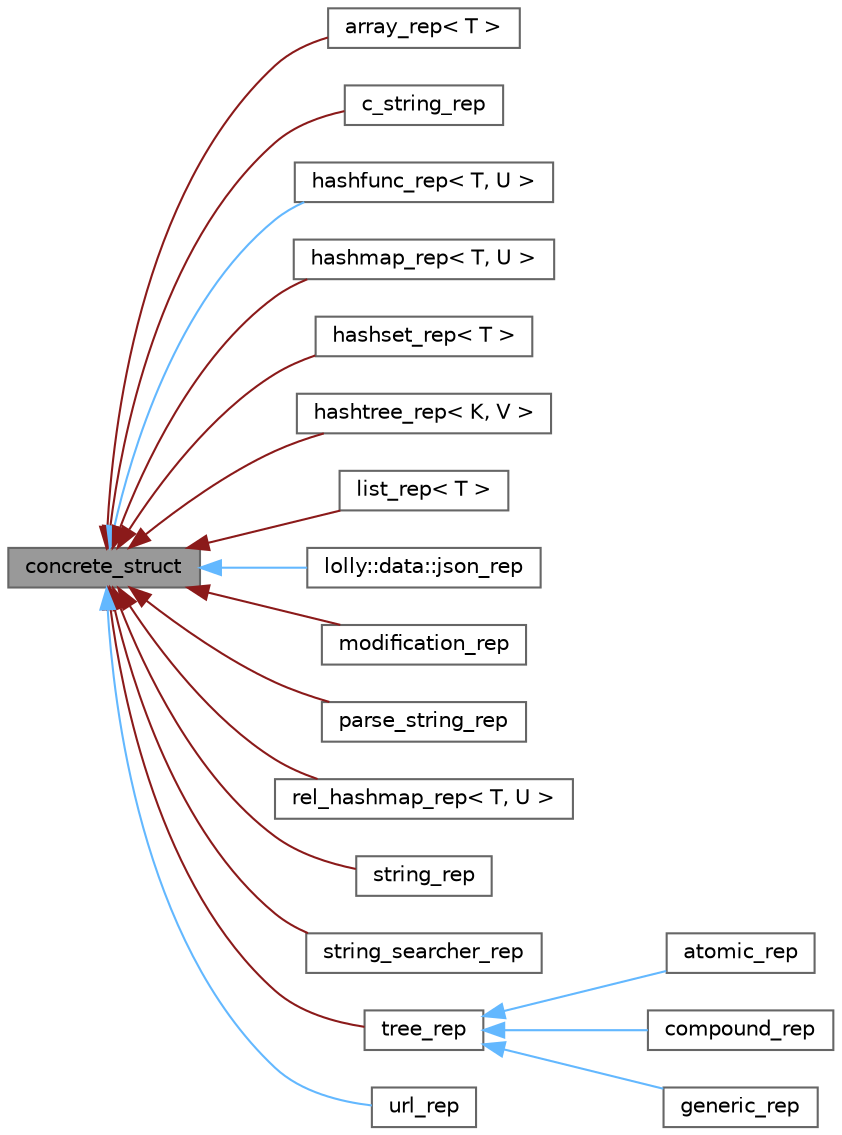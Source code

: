 digraph "concrete_struct"
{
 // LATEX_PDF_SIZE
  bgcolor="transparent";
  edge [fontname=Helvetica,fontsize=10,labelfontname=Helvetica,labelfontsize=10];
  node [fontname=Helvetica,fontsize=10,shape=box,height=0.2,width=0.4];
  rankdir="LR";
  Node1 [id="Node000001",label="concrete_struct",height=0.2,width=0.4,color="gray40", fillcolor="grey60", style="filled", fontcolor="black",tooltip="Structure representing a concrete object with a reference count."];
  Node1 -> Node2 [id="edge1_Node000001_Node000002",dir="back",color="firebrick4",style="solid",tooltip=" "];
  Node2 [id="Node000002",label="array_rep\< T \>",height=0.2,width=0.4,color="gray40", fillcolor="white", style="filled",URL="$classarray__rep.html",tooltip="A concrete struct representing the implementation of an array."];
  Node1 -> Node3 [id="edge2_Node000001_Node000003",dir="back",color="firebrick4",style="solid",tooltip=" "];
  Node3 [id="Node000003",label="c_string_rep",height=0.2,width=0.4,color="gray40", fillcolor="white", style="filled",URL="$classc__string__rep.html",tooltip=" "];
  Node1 -> Node4 [id="edge3_Node000001_Node000004",dir="back",color="steelblue1",style="solid",tooltip=" "];
  Node4 [id="Node000004",label="hashfunc_rep\< T, U \>",height=0.2,width=0.4,color="gray40", fillcolor="white", style="filled",URL="$classhashfunc__rep.html",tooltip="A concrete implementation of a hash function for a given type."];
  Node1 -> Node5 [id="edge4_Node000001_Node000005",dir="back",color="firebrick4",style="solid",tooltip=" "];
  Node5 [id="Node000005",label="hashmap_rep\< T, U \>",height=0.2,width=0.4,color="gray40", fillcolor="white", style="filled",URL="$classhashmap__rep.html",tooltip=" "];
  Node1 -> Node6 [id="edge5_Node000001_Node000006",dir="back",color="firebrick4",style="solid",tooltip=" "];
  Node6 [id="Node000006",label="hashset_rep\< T \>",height=0.2,width=0.4,color="gray40", fillcolor="white", style="filled",URL="$classhashset__rep.html",tooltip="The hashset_rep class represents an entry in a hash set."];
  Node1 -> Node7 [id="edge6_Node000001_Node000007",dir="back",color="firebrick4",style="solid",tooltip=" "];
  Node7 [id="Node000007",label="hashtree_rep\< K, V \>",height=0.2,width=0.4,color="gray40", fillcolor="white", style="filled",URL="$classhashtree__rep.html",tooltip=" "];
  Node1 -> Node8 [id="edge7_Node000001_Node000008",dir="back",color="firebrick4",style="solid",tooltip=" "];
  Node8 [id="Node000008",label="list_rep\< T \>",height=0.2,width=0.4,color="gray40", fillcolor="white", style="filled",URL="$classlist__rep.html",tooltip="The list_rep class represents a node in a linked list."];
  Node1 -> Node9 [id="edge8_Node000001_Node000009",dir="back",color="steelblue1",style="solid",tooltip=" "];
  Node9 [id="Node000009",label="lolly::data::json_rep",height=0.2,width=0.4,color="gray40", fillcolor="white", style="filled",URL="$structlolly_1_1data_1_1json__rep.html",tooltip=" "];
  Node1 -> Node10 [id="edge9_Node000001_Node000010",dir="back",color="firebrick4",style="solid",tooltip=" "];
  Node10 [id="Node000010",label="modification_rep",height=0.2,width=0.4,color="gray40", fillcolor="white", style="filled",URL="$classmodification__rep.html",tooltip=" "];
  Node1 -> Node11 [id="edge10_Node000001_Node000011",dir="back",color="firebrick4",style="solid",tooltip=" "];
  Node11 [id="Node000011",label="parse_string_rep",height=0.2,width=0.4,color="gray40", fillcolor="white", style="filled",URL="$classparse__string__rep.html",tooltip=" "];
  Node1 -> Node12 [id="edge11_Node000001_Node000012",dir="back",color="firebrick4",style="solid",tooltip=" "];
  Node12 [id="Node000012",label="rel_hashmap_rep\< T, U \>",height=0.2,width=0.4,color="gray40", fillcolor="white", style="filled",URL="$classrel__hashmap__rep.html",tooltip=" "];
  Node1 -> Node13 [id="edge12_Node000001_Node000013",dir="back",color="firebrick4",style="solid",tooltip=" "];
  Node13 [id="Node000013",label="string_rep",height=0.2,width=0.4,color="gray40", fillcolor="white", style="filled",URL="$classstring__rep.html",tooltip=" "];
  Node1 -> Node14 [id="edge13_Node000001_Node000014",dir="back",color="firebrick4",style="solid",tooltip=" "];
  Node14 [id="Node000014",label="string_searcher_rep",height=0.2,width=0.4,color="gray40", fillcolor="white", style="filled",URL="$classstring__searcher__rep.html",tooltip=" "];
  Node1 -> Node15 [id="edge14_Node000001_Node000015",dir="back",color="firebrick4",style="solid",tooltip=" "];
  Node15 [id="Node000015",label="tree_rep",height=0.2,width=0.4,color="gray40", fillcolor="white", style="filled",URL="$classtree__rep.html",tooltip=" "];
  Node15 -> Node16 [id="edge15_Node000015_Node000016",dir="back",color="steelblue1",style="solid",tooltip=" "];
  Node16 [id="Node000016",label="atomic_rep",height=0.2,width=0.4,color="gray40", fillcolor="white", style="filled",URL="$classatomic__rep.html",tooltip=" "];
  Node15 -> Node17 [id="edge16_Node000015_Node000017",dir="back",color="steelblue1",style="solid",tooltip=" "];
  Node17 [id="Node000017",label="compound_rep",height=0.2,width=0.4,color="gray40", fillcolor="white", style="filled",URL="$classcompound__rep.html",tooltip=" "];
  Node15 -> Node18 [id="edge17_Node000015_Node000018",dir="back",color="steelblue1",style="solid",tooltip=" "];
  Node18 [id="Node000018",label="generic_rep",height=0.2,width=0.4,color="gray40", fillcolor="white", style="filled",URL="$classgeneric__rep.html",tooltip=" "];
  Node1 -> Node19 [id="edge18_Node000001_Node000019",dir="back",color="steelblue1",style="solid",tooltip=" "];
  Node19 [id="Node000019",label="url_rep",height=0.2,width=0.4,color="gray40", fillcolor="white", style="filled",URL="$structurl__rep.html",tooltip=" "];
}
